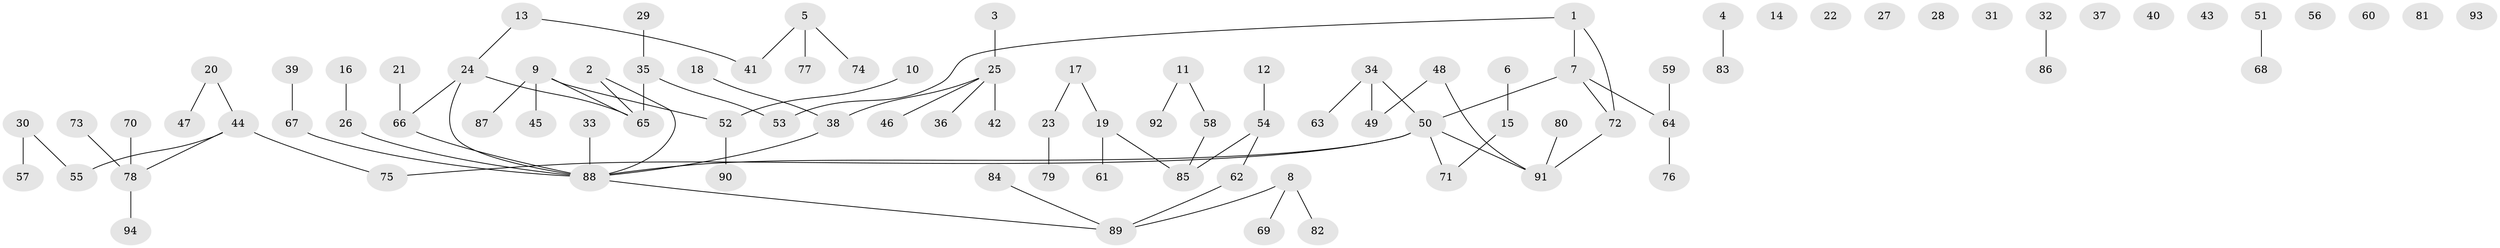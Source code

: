 // coarse degree distribution, {2: 0.43137254901960786, 4: 0.09803921568627451, 1: 0.3333333333333333, 3: 0.09803921568627451, 6: 0.0196078431372549, 8: 0.0196078431372549}
// Generated by graph-tools (version 1.1) at 2025/35/03/04/25 23:35:43]
// undirected, 94 vertices, 84 edges
graph export_dot {
  node [color=gray90,style=filled];
  1;
  2;
  3;
  4;
  5;
  6;
  7;
  8;
  9;
  10;
  11;
  12;
  13;
  14;
  15;
  16;
  17;
  18;
  19;
  20;
  21;
  22;
  23;
  24;
  25;
  26;
  27;
  28;
  29;
  30;
  31;
  32;
  33;
  34;
  35;
  36;
  37;
  38;
  39;
  40;
  41;
  42;
  43;
  44;
  45;
  46;
  47;
  48;
  49;
  50;
  51;
  52;
  53;
  54;
  55;
  56;
  57;
  58;
  59;
  60;
  61;
  62;
  63;
  64;
  65;
  66;
  67;
  68;
  69;
  70;
  71;
  72;
  73;
  74;
  75;
  76;
  77;
  78;
  79;
  80;
  81;
  82;
  83;
  84;
  85;
  86;
  87;
  88;
  89;
  90;
  91;
  92;
  93;
  94;
  1 -- 7;
  1 -- 53;
  1 -- 72;
  2 -- 65;
  2 -- 88;
  3 -- 25;
  4 -- 83;
  5 -- 41;
  5 -- 74;
  5 -- 77;
  6 -- 15;
  7 -- 50;
  7 -- 64;
  7 -- 72;
  8 -- 69;
  8 -- 82;
  8 -- 89;
  9 -- 45;
  9 -- 52;
  9 -- 65;
  9 -- 87;
  10 -- 52;
  11 -- 58;
  11 -- 92;
  12 -- 54;
  13 -- 24;
  13 -- 41;
  15 -- 71;
  16 -- 26;
  17 -- 19;
  17 -- 23;
  18 -- 38;
  19 -- 61;
  19 -- 85;
  20 -- 44;
  20 -- 47;
  21 -- 66;
  23 -- 79;
  24 -- 65;
  24 -- 66;
  24 -- 88;
  25 -- 36;
  25 -- 38;
  25 -- 42;
  25 -- 46;
  26 -- 88;
  29 -- 35;
  30 -- 55;
  30 -- 57;
  32 -- 86;
  33 -- 88;
  34 -- 49;
  34 -- 50;
  34 -- 63;
  35 -- 53;
  35 -- 65;
  38 -- 88;
  39 -- 67;
  44 -- 55;
  44 -- 75;
  44 -- 78;
  48 -- 49;
  48 -- 91;
  50 -- 71;
  50 -- 75;
  50 -- 88;
  50 -- 91;
  51 -- 68;
  52 -- 90;
  54 -- 62;
  54 -- 85;
  58 -- 85;
  59 -- 64;
  62 -- 89;
  64 -- 76;
  66 -- 88;
  67 -- 88;
  70 -- 78;
  72 -- 91;
  73 -- 78;
  78 -- 94;
  80 -- 91;
  84 -- 89;
  88 -- 89;
}
